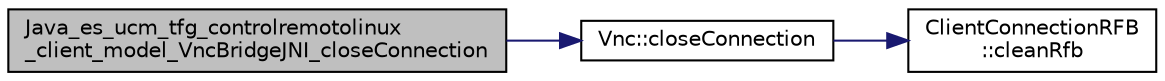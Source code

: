 digraph "Java_es_ucm_tfg_controlremotolinux_client_model_VncBridgeJNI_closeConnection"
{
  edge [fontname="Helvetica",fontsize="10",labelfontname="Helvetica",labelfontsize="10"];
  node [fontname="Helvetica",fontsize="10",shape=record];
  rankdir="LR";
  Node1 [label="Java_es_ucm_tfg_controlremotolinux\l_client_model_VncBridgeJNI_closeConnection",height=0.2,width=0.4,color="black", fillcolor="grey75", style="filled" fontcolor="black"];
  Node1 -> Node2 [color="midnightblue",fontsize="10",style="solid",fontname="Helvetica"];
  Node2 [label="Vnc::closeConnection",height=0.2,width=0.4,color="black", fillcolor="white", style="filled",URL="$classVnc.html#a2450126c5fdcb3d89473e60576219854",tooltip="Invoca rfb-&gt;cleanRfb, para que cierra la conexion con el servidor."];
  Node2 -> Node3 [color="midnightblue",fontsize="10",style="solid",fontname="Helvetica"];
  Node3 [label="ClientConnectionRFB\l::cleanRfb",height=0.2,width=0.4,color="black", fillcolor="white", style="filled",URL="$classClientConnectionRFB.html#a6d2a65faea61da0fac61aaeaf3eae640",tooltip="Limpia la informacion de clientRFB y lo pone a NULL."];
}
